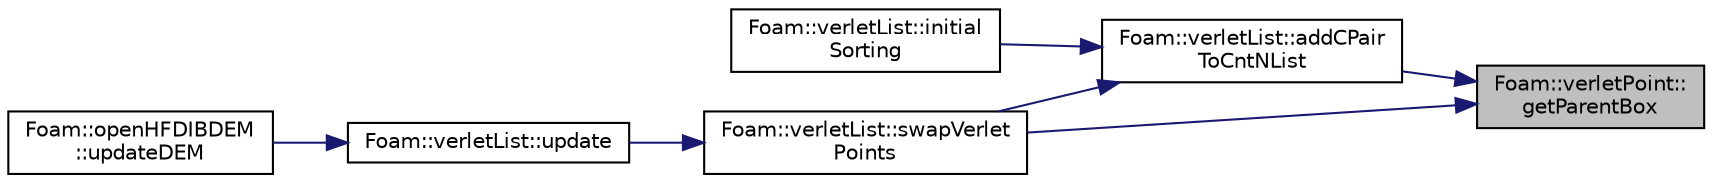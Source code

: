 digraph "Foam::verletPoint::getParentBox"
{
 // LATEX_PDF_SIZE
  edge [fontname="Helvetica",fontsize="10",labelfontname="Helvetica",labelfontsize="10"];
  node [fontname="Helvetica",fontsize="10",shape=record];
  rankdir="RL";
  Node1 [label="Foam::verletPoint::\lgetParentBox",height=0.2,width=0.4,color="black", fillcolor="grey75", style="filled", fontcolor="black",tooltip=" "];
  Node1 -> Node2 [dir="back",color="midnightblue",fontsize="10",style="solid"];
  Node2 [label="Foam::verletList::addCPair\lToCntNList",height=0.2,width=0.4,color="black", fillcolor="white", style="filled",URL="$classFoam_1_1verletList.html#a796482083152ff10a13909553406a132",tooltip=" "];
  Node2 -> Node3 [dir="back",color="midnightblue",fontsize="10",style="solid"];
  Node3 [label="Foam::verletList::initial\lSorting",height=0.2,width=0.4,color="black", fillcolor="white", style="filled",URL="$classFoam_1_1verletList.html#aa681491f5eac761aba8b30b7caddae3e",tooltip=" "];
  Node2 -> Node4 [dir="back",color="midnightblue",fontsize="10",style="solid"];
  Node4 [label="Foam::verletList::swapVerlet\lPoints",height=0.2,width=0.4,color="black", fillcolor="white", style="filled",URL="$classFoam_1_1verletList.html#aaacaf777331e1d10d1678f3495cdbc54",tooltip=" "];
  Node4 -> Node5 [dir="back",color="midnightblue",fontsize="10",style="solid"];
  Node5 [label="Foam::verletList::update",height=0.2,width=0.4,color="black", fillcolor="white", style="filled",URL="$classFoam_1_1verletList.html#a93aa279b698e9560004e50a4775c5dff",tooltip=" "];
  Node5 -> Node6 [dir="back",color="midnightblue",fontsize="10",style="solid"];
  Node6 [label="Foam::openHFDIBDEM\l::updateDEM",height=0.2,width=0.4,color="black", fillcolor="white", style="filled",URL="$classFoam_1_1openHFDIBDEM.html#a631520a4cab61268624eada0bb3497f0",tooltip=" "];
  Node1 -> Node4 [dir="back",color="midnightblue",fontsize="10",style="solid"];
}

